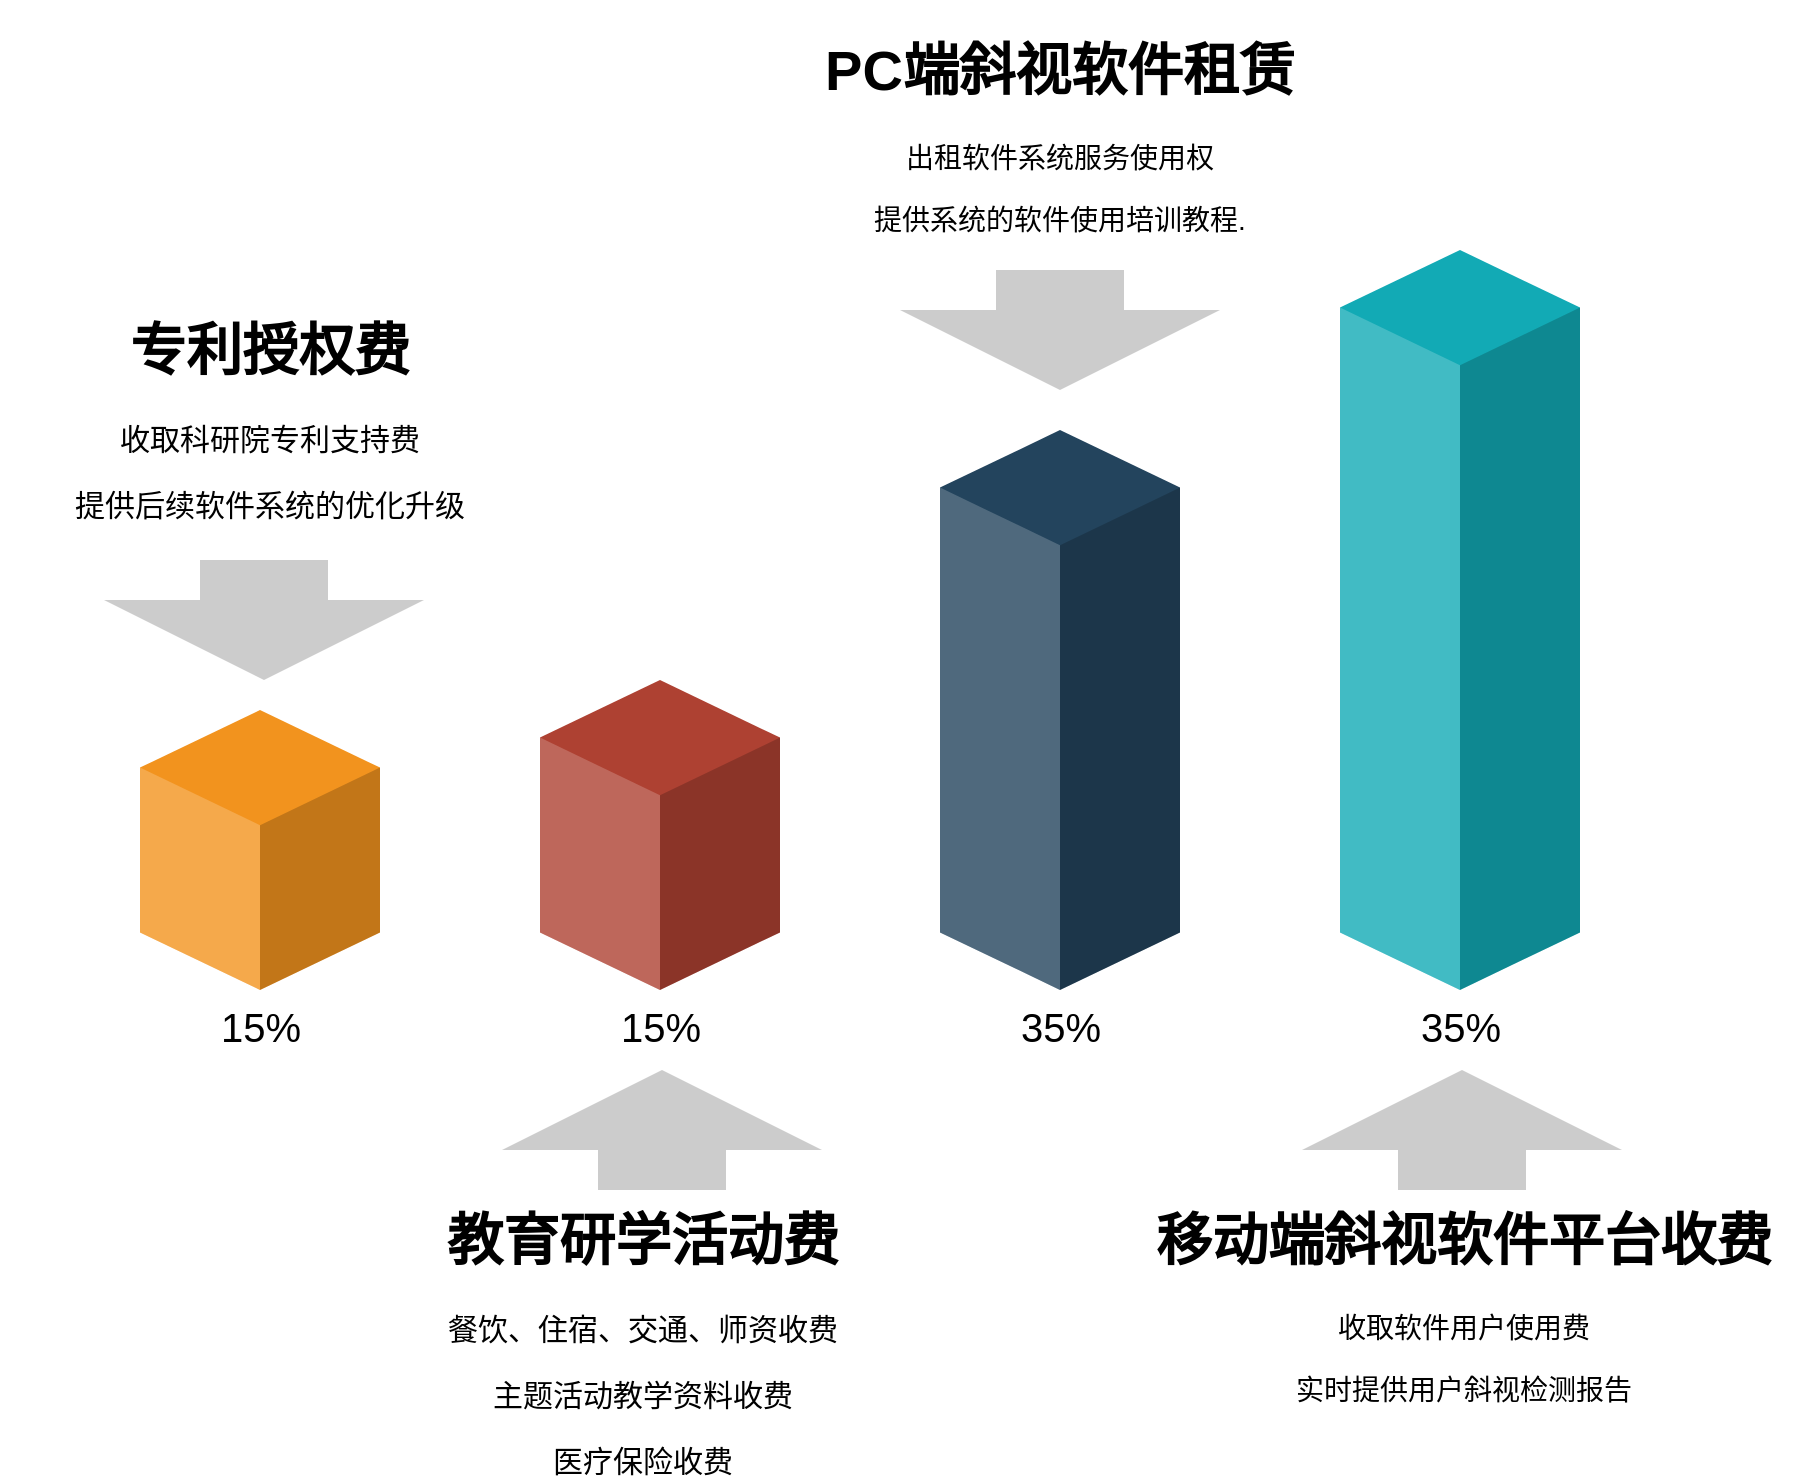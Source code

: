 <mxfile version="18.0.7" type="github">
  <diagram name="Page-1" id="54c02804-9d69-ba3f-8aca-1021b27b8050">
    <mxGraphModel dx="1046" dy="800" grid="1" gridSize="10" guides="1" tooltips="1" connect="1" arrows="1" fold="1" page="1" pageScale="1" pageWidth="1100" pageHeight="850" background="none" math="0" shadow="0">
      <root>
        <mxCell id="0" />
        <mxCell id="1" parent="0" />
        <mxCell id="7c3a617817c5cf35-7" value="15%" style="verticalLabelPosition=bottom;verticalAlign=top;html=1;shape=mxgraph.infographic.shadedCube;isoAngle=15;fillColor=#F2931E;strokeColor=none;fontFamily=Helvetica;fontSize=20;align=center;strokeWidth=2;" parent="1" vertex="1">
          <mxGeometry x="293" y="415" width="120" height="140" as="geometry" />
        </mxCell>
        <mxCell id="7c3a617817c5cf35-8" value="15%" style="verticalLabelPosition=bottom;verticalAlign=top;html=1;shape=mxgraph.infographic.shadedCube;isoAngle=15;fillColor=#AE4132;strokeColor=none;fontFamily=Helvetica;fontSize=20;align=center;strokeWidth=2;" parent="1" vertex="1">
          <mxGeometry x="493" y="400" width="120" height="155" as="geometry" />
        </mxCell>
        <mxCell id="7c3a617817c5cf35-9" value="35%" style="verticalLabelPosition=bottom;verticalAlign=top;html=1;shape=mxgraph.infographic.shadedCube;isoAngle=15;fillColor=#23445D;strokeColor=none;fontFamily=Helvetica;fontSize=20;align=center;strokeWidth=2;" parent="1" vertex="1">
          <mxGeometry x="693" y="275.0" width="120" height="280" as="geometry" />
        </mxCell>
        <mxCell id="7c3a617817c5cf35-10" value="35%" style="verticalLabelPosition=bottom;verticalAlign=top;html=1;shape=mxgraph.infographic.shadedCube;isoAngle=15;fillColor=#12AAB5;strokeColor=none;fontFamily=Helvetica;fontSize=20;align=center;strokeWidth=2;" parent="1" vertex="1">
          <mxGeometry x="893" y="185.0" width="120" height="370" as="geometry" />
        </mxCell>
        <mxCell id="7c3a617817c5cf35-12" value="&lt;h1&gt;专利授权费&lt;/h1&gt;&lt;p style=&quot;font-size: 15px;&quot; class=&quot;MsoListParagraph&quot;&gt;&lt;font style=&quot;font-size: 15px;&quot;&gt;&lt;span&gt;收取科研院专利支持费&lt;/span&gt;&lt;/font&gt;&lt;/p&gt;&lt;span style=&quot;font-size: 15px;&quot;&gt;&lt;font style=&quot;font-size: 15px;&quot;&gt;提供后续软件系统的优化升级&lt;br&gt;&lt;/font&gt;&lt;/span&gt;&lt;p&gt;.&lt;/p&gt;" style="text;html=1;spacing=5;spacingTop=-20;whiteSpace=wrap;overflow=hidden;strokeWidth=2;fillColor=none;gradientColor=none;fontSize=14;align=center;" parent="1" vertex="1">
          <mxGeometry x="223" y="210" width="270" height="170" as="geometry" />
        </mxCell>
        <mxCell id="7c3a617817c5cf35-13" value="&lt;h1&gt;教育研学活动费&lt;/h1&gt;&lt;div style=&quot;font-size: 15px;&quot;&gt;&lt;p class=&quot;MsoListParagraph&quot;&gt;&lt;span&gt;餐饮、住宿、交通、师资收费&lt;/span&gt;&lt;span lang=&quot;EN-US&quot;&gt;&lt;/span&gt;&lt;/p&gt;&lt;p class=&quot;MsoListParagraph&quot;&gt;&lt;span&gt;&lt;/span&gt;&lt;/p&gt;&lt;p class=&quot;MsoListParagraph&quot;&gt;&lt;span&gt;主题活动教学资料收费&lt;/span&gt;&lt;span lang=&quot;EN-US&quot;&gt;&lt;/span&gt;&lt;/p&gt;&lt;p class=&quot;MsoListParagraph&quot;&gt;&lt;span&gt;&lt;span style=&quot;&quot;&gt;医疗保险收费&lt;/span&gt;&lt;br&gt;&lt;/span&gt;&lt;/p&gt;&lt;/div&gt;" style="text;html=1;spacing=5;spacingTop=-20;whiteSpace=wrap;overflow=hidden;strokeWidth=2;fillColor=none;gradientColor=none;fontSize=14;align=center;" parent="1" vertex="1">
          <mxGeometry x="419" y="655" width="251" height="145" as="geometry" />
        </mxCell>
        <mxCell id="7c3a617817c5cf35-14" value="&lt;h1&gt;移动端斜视软件平台收费&lt;/h1&gt;&lt;p&gt;收取软件用户使用费&lt;/p&gt;&lt;p&gt;实时提供用户斜视检测报告&lt;/p&gt;" style="text;html=1;spacing=5;spacingTop=-20;whiteSpace=wrap;overflow=hidden;strokeWidth=2;fillColor=none;gradientColor=none;fontSize=14;align=center;" parent="1" vertex="1">
          <mxGeometry x="790" y="655" width="330" height="140" as="geometry" />
        </mxCell>
        <mxCell id="7c3a617817c5cf35-15" value="&lt;h1&gt;PC端斜视软件租赁&lt;/h1&gt;&lt;p&gt;出租软件系统服务使用权&lt;/p&gt;&lt;p&gt;&lt;span style=&quot;background-color: initial;&quot;&gt;提供系统的软件使用培训教程&lt;/span&gt;.&lt;/p&gt;" style="text;html=1;spacing=5;spacingTop=-20;whiteSpace=wrap;overflow=hidden;strokeWidth=2;fillColor=none;gradientColor=none;fontSize=14;align=center;" parent="1" vertex="1">
          <mxGeometry x="588" y="70" width="330" height="140" as="geometry" />
        </mxCell>
        <mxCell id="7c3a617817c5cf35-18" value="" style="html=1;shadow=0;dashed=0;align=center;verticalAlign=middle;shape=mxgraph.arrows2.arrow;dy=0.6;dx=40;direction=north;notch=0;strokeWidth=2;fillColor=#CCCCCC;fontSize=14;fontColor=#000000;strokeColor=none;" parent="1" vertex="1">
          <mxGeometry x="474" y="595" width="160" height="60" as="geometry" />
        </mxCell>
        <mxCell id="7c3a617817c5cf35-19" value="" style="html=1;shadow=0;dashed=0;align=center;verticalAlign=middle;shape=mxgraph.arrows2.arrow;dy=0.6;dx=40;direction=north;notch=0;strokeWidth=2;fillColor=#CCCCCC;fontSize=14;fontColor=#000000;strokeColor=none;" parent="1" vertex="1">
          <mxGeometry x="874" y="595" width="160" height="60" as="geometry" />
        </mxCell>
        <mxCell id="7c3a617817c5cf35-20" value="" style="html=1;shadow=0;dashed=0;align=center;verticalAlign=middle;shape=mxgraph.arrows2.arrow;dy=0.6;dx=40;direction=north;notch=0;strokeWidth=2;fillColor=#CCCCCC;fontSize=14;fontColor=#000000;strokeColor=none;flipV=1;" parent="1" vertex="1">
          <mxGeometry x="275" y="340" width="160" height="60" as="geometry" />
        </mxCell>
        <mxCell id="7c3a617817c5cf35-21" value="" style="html=1;shadow=0;dashed=0;align=center;verticalAlign=middle;shape=mxgraph.arrows2.arrow;dy=0.6;dx=40;direction=north;notch=0;strokeWidth=2;fillColor=#CCCCCC;fontSize=14;fontColor=#000000;strokeColor=none;flipV=1;" parent="1" vertex="1">
          <mxGeometry x="673" y="195" width="160" height="60" as="geometry" />
        </mxCell>
      </root>
    </mxGraphModel>
  </diagram>
</mxfile>
